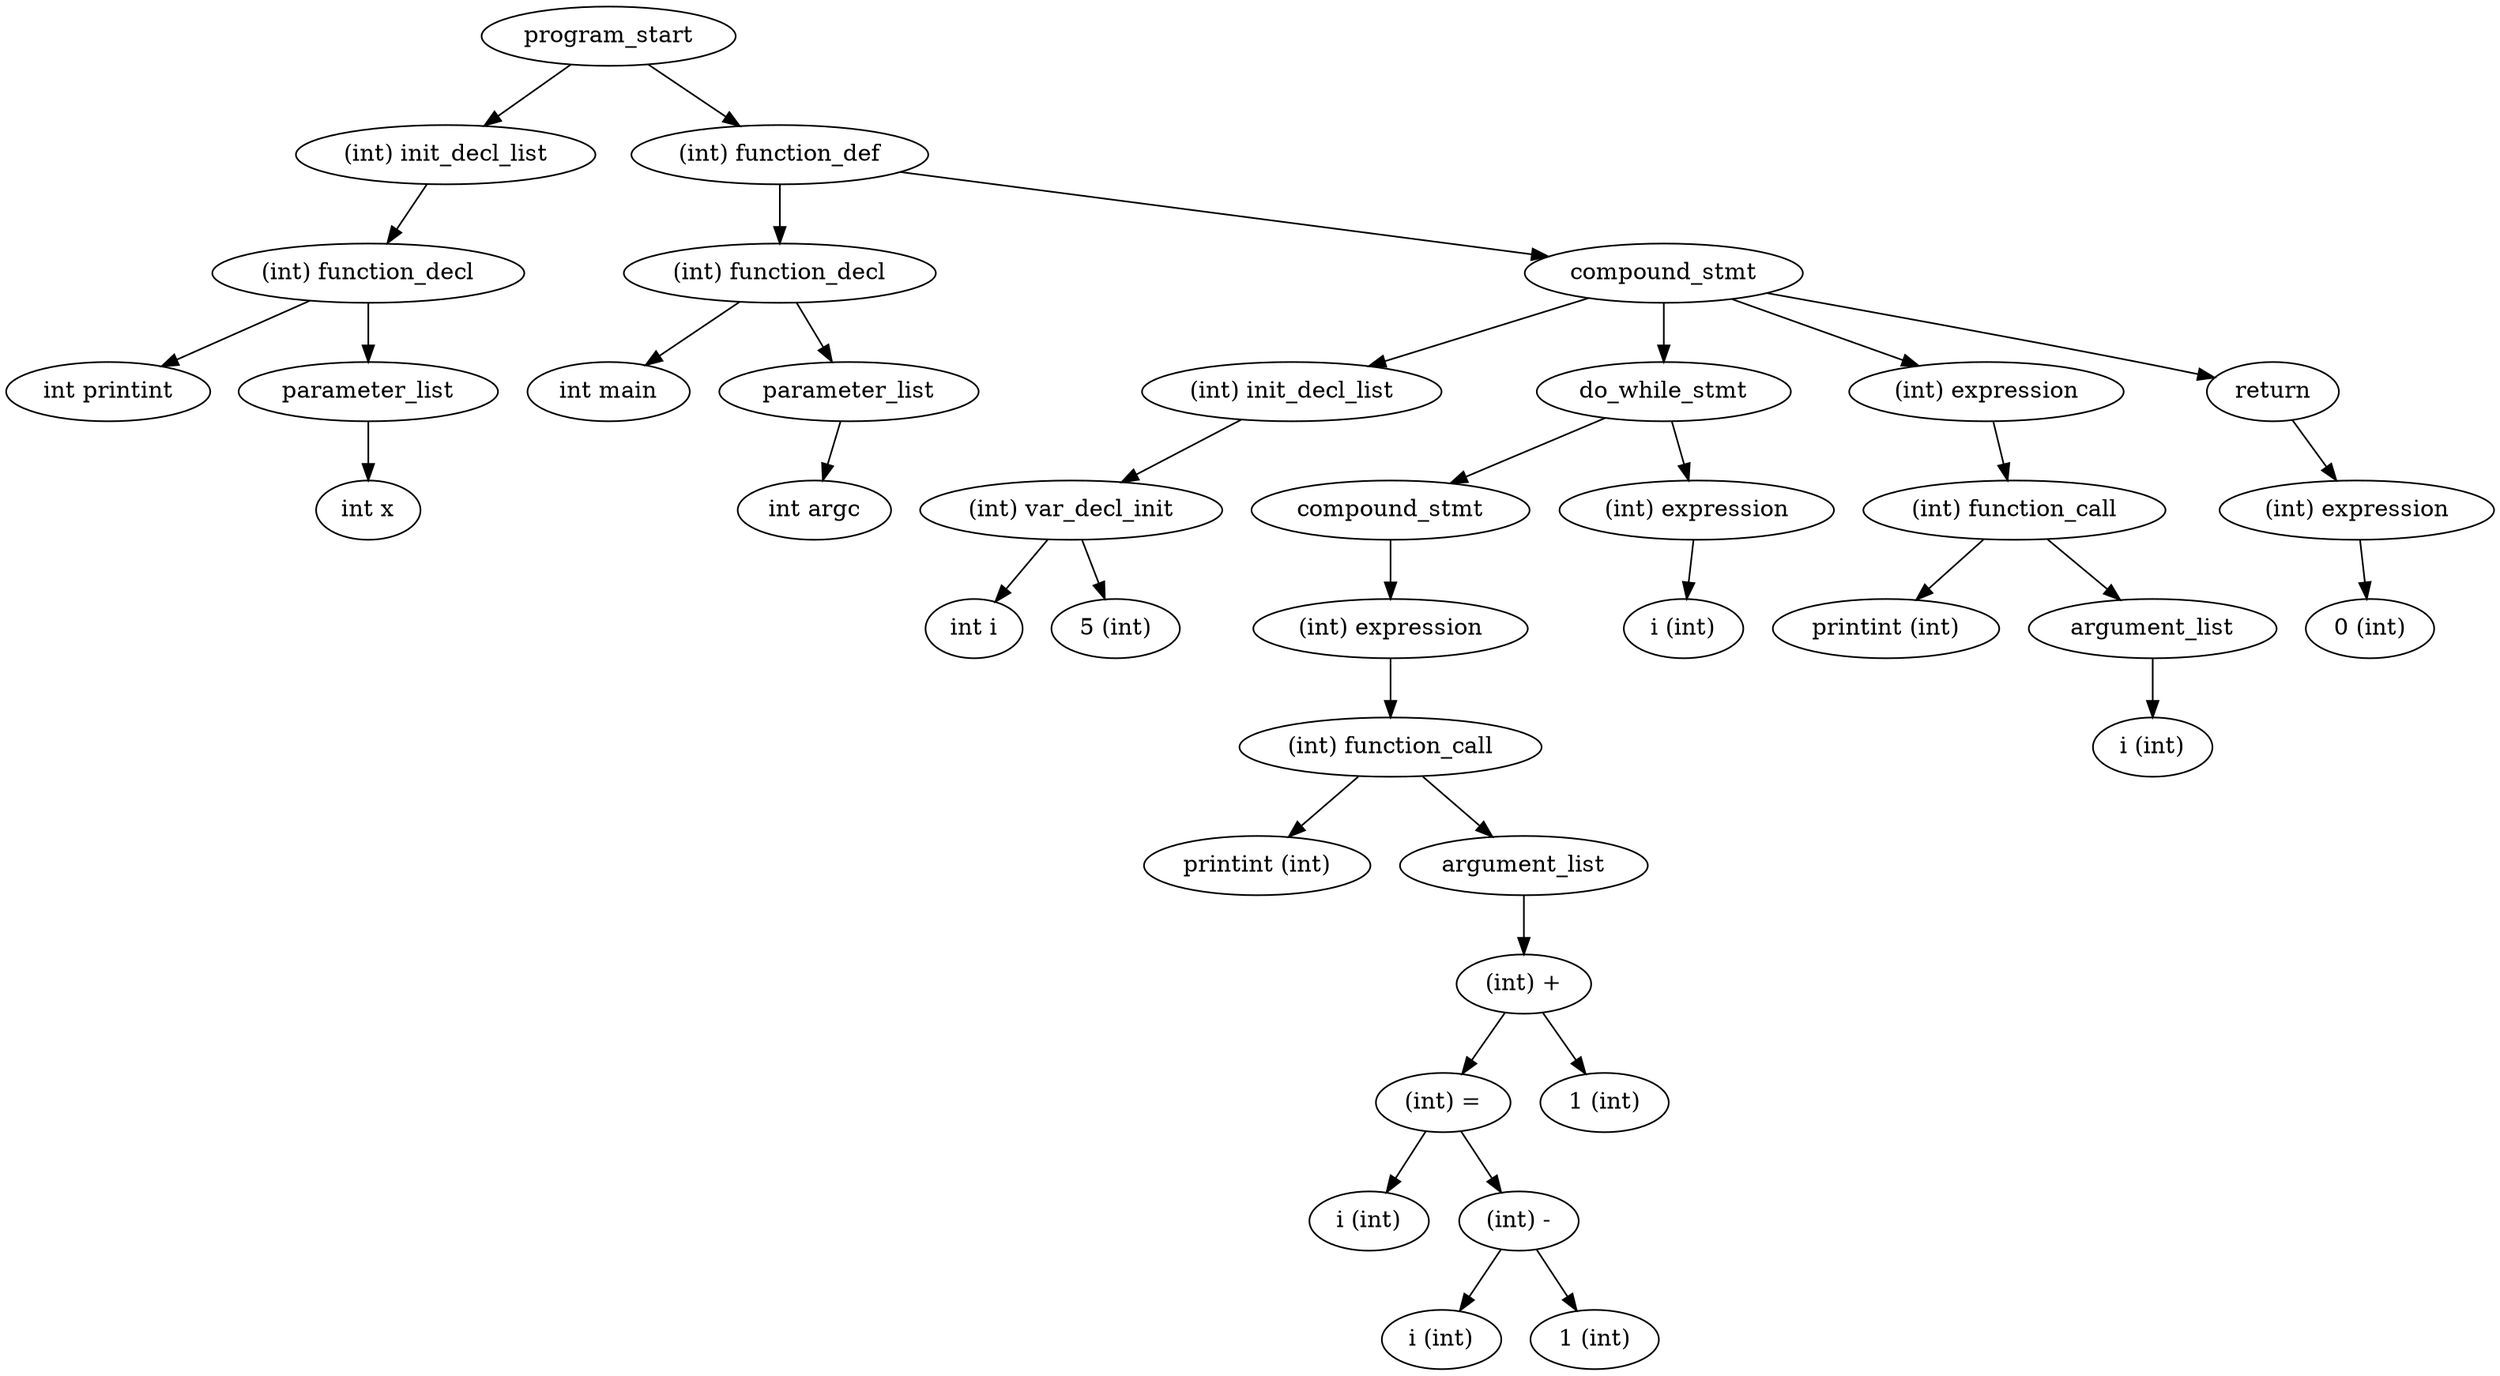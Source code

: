 digraph {
graph [ordering="out"];
node5[label="program_start"];
node4[label="(int) init_decl_list"];
node3[label="(int) function_decl"];
node0[label="int printint"];
node3 -> node0;
node2[label="parameter_list"];
node1[label="int x"];
node2 -> node1;
node3 -> node2;
node4 -> node3;
node5 -> node4;
node38[label="(int) function_def"];
node9[label="(int) function_decl"];
node6[label="int main"];
node9 -> node6;
node8[label="parameter_list"];
node7[label="int argc"];
node8 -> node7;
node9 -> node8;
node38 -> node9;
node14[label="compound_stmt"];
node13[label="(int) init_decl_list"];
node12[label="(int) var_decl_init"];
node10[label="int i"];
node12 -> node10;
node11[label="5 (int)"];
node12 -> node11;
node13 -> node12;
node14 -> node13;
node29[label="do_while_stmt"];
node26[label="compound_stmt"];
node25[label="(int) expression"];
node24[label="(int) function_call"];
node15[label="printint (int)"];
node24 -> node15;
node23[label="argument_list"];
node22[label="(int) +"];
node20[label="(int) ="];
node16[label="i (int)"];
node20 -> node16;
node19[label="(int) -"];
node18[label="i (int)"];
node19 -> node18;
node17[label="1 (int)"];
node19 -> node17;
node20 -> node19;
node22 -> node20;
node21[label="1 (int)"];
node22 -> node21;
node23 -> node22;
node24 -> node23;
node25 -> node24;
node26 -> node25;
node29 -> node26;
node28[label="(int) expression"];
node27[label="i (int)"];
node28 -> node27;
node29 -> node28;
node14 -> node29;
node34[label="(int) expression"];
node33[label="(int) function_call"];
node30[label="printint (int)"];
node33 -> node30;
node32[label="argument_list"];
node31[label="i (int)"];
node32 -> node31;
node33 -> node32;
node34 -> node33;
node14 -> node34;
node37[label="return"];
node36[label="(int) expression"];
node35[label="0 (int)"];
node36 -> node35;
node37 -> node36;
node14 -> node37;
node38 -> node14;
node5 -> node38;
}
